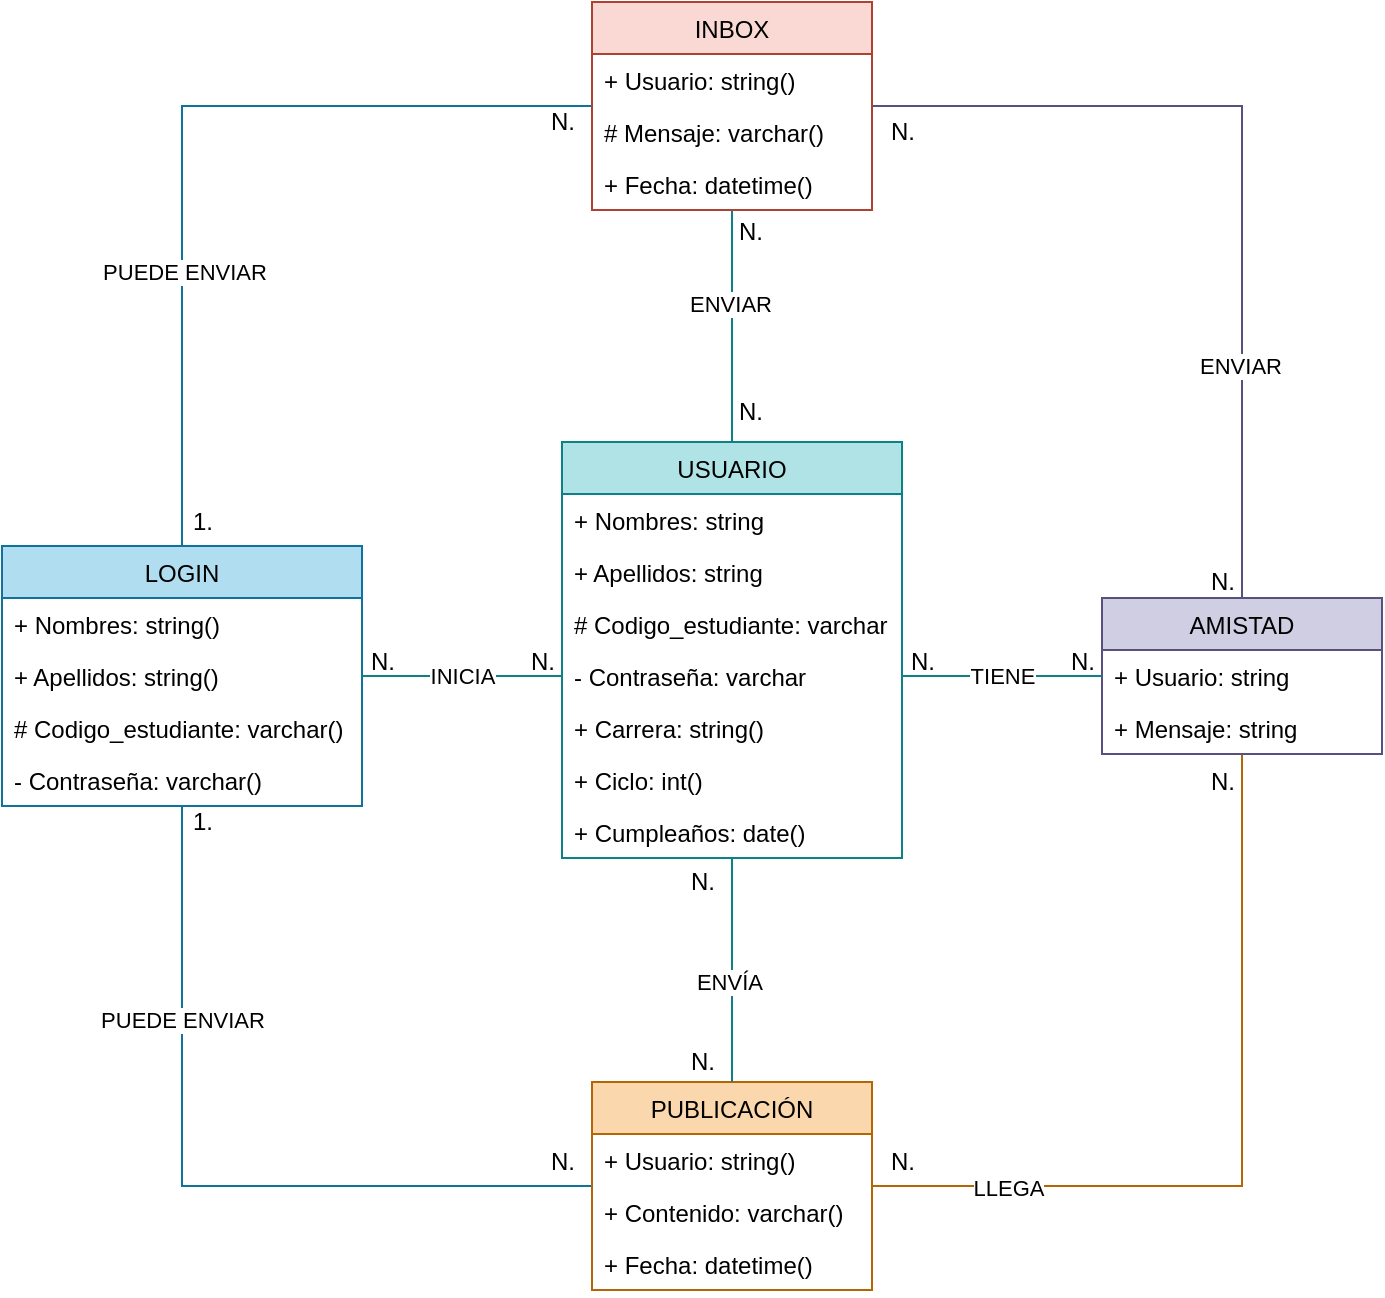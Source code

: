 <mxfile version="20.3.0" type="device"><diagram id="uD5czxxgIUIxxD2ygPVy" name="Página-1"><mxGraphModel dx="981" dy="591" grid="1" gridSize="10" guides="1" tooltips="1" connect="1" arrows="1" fold="1" page="1" pageScale="1" pageWidth="827" pageHeight="1169" math="0" shadow="0"><root><mxCell id="0"/><mxCell id="1" parent="0"/><mxCell id="8iN7fMAfo6kfLDyyrQxy-49" style="edgeStyle=orthogonalEdgeStyle;rounded=0;orthogonalLoop=1;jettySize=auto;html=1;endArrow=none;endFill=0;fillColor=#b1ddf0;strokeColor=#10739e;" edge="1" parent="1" source="8iN7fMAfo6kfLDyyrQxy-2" target="8iN7fMAfo6kfLDyyrQxy-6"><mxGeometry relative="1" as="geometry"><Array as="points"><mxPoint x="130" y="772"/></Array></mxGeometry></mxCell><mxCell id="8iN7fMAfo6kfLDyyrQxy-69" value="PUEDE ENVIAR" style="edgeLabel;html=1;align=center;verticalAlign=middle;resizable=0;points=[];" vertex="1" connectable="0" parent="8iN7fMAfo6kfLDyyrQxy-49"><mxGeometry x="-0.462" relative="1" as="geometry"><mxPoint as="offset"/></mxGeometry></mxCell><mxCell id="8iN7fMAfo6kfLDyyrQxy-2" value="LOGIN" style="swimlane;fontStyle=0;childLayout=stackLayout;horizontal=1;startSize=26;fillColor=#b1ddf0;horizontalStack=0;resizeParent=1;resizeParentMax=0;resizeLast=0;collapsible=1;marginBottom=0;strokeColor=#10739e;" vertex="1" parent="1"><mxGeometry x="40" y="452" width="180" height="130" as="geometry"><mxRectangle x="40" y="80" width="70" height="30" as="alternateBounds"/></mxGeometry></mxCell><mxCell id="8iN7fMAfo6kfLDyyrQxy-3" value="+ Nombres: string()" style="text;strokeColor=none;fillColor=none;align=left;verticalAlign=top;spacingLeft=4;spacingRight=4;overflow=hidden;rotatable=0;points=[[0,0.5],[1,0.5]];portConstraint=eastwest;" vertex="1" parent="8iN7fMAfo6kfLDyyrQxy-2"><mxGeometry y="26" width="180" height="26" as="geometry"/></mxCell><mxCell id="8iN7fMAfo6kfLDyyrQxy-4" value="+ Apellidos: string()" style="text;strokeColor=none;fillColor=none;align=left;verticalAlign=top;spacingLeft=4;spacingRight=4;overflow=hidden;rotatable=0;points=[[0,0.5],[1,0.5]];portConstraint=eastwest;" vertex="1" parent="8iN7fMAfo6kfLDyyrQxy-2"><mxGeometry y="52" width="180" height="26" as="geometry"/></mxCell><mxCell id="8iN7fMAfo6kfLDyyrQxy-42" value="# Codigo_estudiante: varchar()" style="text;strokeColor=none;fillColor=none;align=left;verticalAlign=top;spacingLeft=4;spacingRight=4;overflow=hidden;rotatable=0;points=[[0,0.5],[1,0.5]];portConstraint=eastwest;" vertex="1" parent="8iN7fMAfo6kfLDyyrQxy-2"><mxGeometry y="78" width="180" height="26" as="geometry"/></mxCell><mxCell id="8iN7fMAfo6kfLDyyrQxy-5" value="- Contraseña: varchar()" style="text;strokeColor=none;fillColor=none;align=left;verticalAlign=top;spacingLeft=4;spacingRight=4;overflow=hidden;rotatable=0;points=[[0,0.5],[1,0.5]];portConstraint=eastwest;" vertex="1" parent="8iN7fMAfo6kfLDyyrQxy-2"><mxGeometry y="104" width="180" height="26" as="geometry"/></mxCell><mxCell id="8iN7fMAfo6kfLDyyrQxy-50" style="edgeStyle=orthogonalEdgeStyle;rounded=0;orthogonalLoop=1;jettySize=auto;html=1;endArrow=none;endFill=0;fillColor=#fad7ac;strokeColor=#b46504;" edge="1" parent="1" source="8iN7fMAfo6kfLDyyrQxy-6" target="8iN7fMAfo6kfLDyyrQxy-10"><mxGeometry relative="1" as="geometry"/></mxCell><mxCell id="8iN7fMAfo6kfLDyyrQxy-66" value="LLEGA" style="edgeLabel;html=1;align=center;verticalAlign=middle;resizable=0;points=[];" vertex="1" connectable="0" parent="8iN7fMAfo6kfLDyyrQxy-50"><mxGeometry x="-0.664" y="-1" relative="1" as="geometry"><mxPoint as="offset"/></mxGeometry></mxCell><mxCell id="8iN7fMAfo6kfLDyyrQxy-6" value="PUBLICACIÓN" style="swimlane;fontStyle=0;childLayout=stackLayout;horizontal=1;startSize=26;fillColor=#fad7ac;horizontalStack=0;resizeParent=1;resizeParentMax=0;resizeLast=0;collapsible=1;marginBottom=0;strokeColor=#b46504;" vertex="1" parent="1"><mxGeometry x="335" y="720" width="140" height="104" as="geometry"><mxRectangle x="320" y="360" width="90" height="30" as="alternateBounds"/></mxGeometry></mxCell><mxCell id="8iN7fMAfo6kfLDyyrQxy-9" value="+ Usuario: string()" style="text;strokeColor=none;fillColor=none;align=left;verticalAlign=top;spacingLeft=4;spacingRight=4;overflow=hidden;rotatable=0;points=[[0,0.5],[1,0.5]];portConstraint=eastwest;" vertex="1" parent="8iN7fMAfo6kfLDyyrQxy-6"><mxGeometry y="26" width="140" height="26" as="geometry"/></mxCell><mxCell id="8iN7fMAfo6kfLDyyrQxy-7" value="+ Contenido: varchar()" style="text;strokeColor=none;fillColor=none;align=left;verticalAlign=top;spacingLeft=4;spacingRight=4;overflow=hidden;rotatable=0;points=[[0,0.5],[1,0.5]];portConstraint=eastwest;" vertex="1" parent="8iN7fMAfo6kfLDyyrQxy-6"><mxGeometry y="52" width="140" height="26" as="geometry"/></mxCell><mxCell id="8iN7fMAfo6kfLDyyrQxy-8" value="+ Fecha: datetime()" style="text;strokeColor=none;fillColor=none;align=left;verticalAlign=top;spacingLeft=4;spacingRight=4;overflow=hidden;rotatable=0;points=[[0,0.5],[1,0.5]];portConstraint=eastwest;" vertex="1" parent="8iN7fMAfo6kfLDyyrQxy-6"><mxGeometry y="78" width="140" height="26" as="geometry"/></mxCell><mxCell id="8iN7fMAfo6kfLDyyrQxy-10" value="AMISTAD" style="swimlane;fontStyle=0;childLayout=stackLayout;horizontal=1;startSize=26;fillColor=#d0cee2;horizontalStack=0;resizeParent=1;resizeParentMax=0;resizeLast=0;collapsible=1;marginBottom=0;strokeColor=#56517e;" vertex="1" parent="1"><mxGeometry x="590" y="478" width="140" height="78" as="geometry"><mxRectangle x="600" y="280" width="80" height="30" as="alternateBounds"/></mxGeometry></mxCell><mxCell id="8iN7fMAfo6kfLDyyrQxy-11" value="+ Usuario: string" style="text;strokeColor=none;fillColor=none;align=left;verticalAlign=top;spacingLeft=4;spacingRight=4;overflow=hidden;rotatable=0;points=[[0,0.5],[1,0.5]];portConstraint=eastwest;" vertex="1" parent="8iN7fMAfo6kfLDyyrQxy-10"><mxGeometry y="26" width="140" height="26" as="geometry"/></mxCell><mxCell id="8iN7fMAfo6kfLDyyrQxy-12" value="+ Mensaje: string" style="text;strokeColor=none;fillColor=none;align=left;verticalAlign=top;spacingLeft=4;spacingRight=4;overflow=hidden;rotatable=0;points=[[0,0.5],[1,0.5]];portConstraint=eastwest;" vertex="1" parent="8iN7fMAfo6kfLDyyrQxy-10"><mxGeometry y="52" width="140" height="26" as="geometry"/></mxCell><mxCell id="8iN7fMAfo6kfLDyyrQxy-48" style="edgeStyle=orthogonalEdgeStyle;rounded=0;orthogonalLoop=1;jettySize=auto;html=1;endArrow=none;endFill=0;fillColor=#b0e3e6;strokeColor=#0e8088;" edge="1" parent="1" source="8iN7fMAfo6kfLDyyrQxy-14" target="8iN7fMAfo6kfLDyyrQxy-6"><mxGeometry relative="1" as="geometry"/></mxCell><mxCell id="8iN7fMAfo6kfLDyyrQxy-65" value="ENVÍA&amp;nbsp;" style="edgeLabel;html=1;align=center;verticalAlign=middle;resizable=0;points=[];" vertex="1" connectable="0" parent="8iN7fMAfo6kfLDyyrQxy-48"><mxGeometry x="-0.182" relative="1" as="geometry"><mxPoint y="16" as="offset"/></mxGeometry></mxCell><mxCell id="8iN7fMAfo6kfLDyyrQxy-75" style="edgeStyle=orthogonalEdgeStyle;rounded=0;orthogonalLoop=1;jettySize=auto;html=1;fontColor=#000000;endArrow=none;endFill=0;fillColor=#b0e3e6;strokeColor=#0e8088;" edge="1" parent="1" source="8iN7fMAfo6kfLDyyrQxy-14" target="8iN7fMAfo6kfLDyyrQxy-70"><mxGeometry relative="1" as="geometry"/></mxCell><mxCell id="8iN7fMAfo6kfLDyyrQxy-85" value="ENVIAR" style="edgeLabel;html=1;align=center;verticalAlign=middle;resizable=0;points=[];fontColor=#000000;" vertex="1" connectable="0" parent="8iN7fMAfo6kfLDyyrQxy-75"><mxGeometry x="0.2" y="1" relative="1" as="geometry"><mxPoint as="offset"/></mxGeometry></mxCell><mxCell id="8iN7fMAfo6kfLDyyrQxy-14" value="USUARIO" style="swimlane;fontStyle=0;childLayout=stackLayout;horizontal=1;startSize=26;fillColor=#b0e3e6;horizontalStack=0;resizeParent=1;resizeParentMax=0;resizeLast=0;collapsible=1;marginBottom=0;strokeColor=#0e8088;" vertex="1" parent="1"><mxGeometry x="320" y="400" width="170" height="208" as="geometry"><mxRectangle x="320" y="80" width="80" height="30" as="alternateBounds"/></mxGeometry></mxCell><mxCell id="8iN7fMAfo6kfLDyyrQxy-15" value="+ Nombres: string" style="text;strokeColor=none;fillColor=none;align=left;verticalAlign=top;spacingLeft=4;spacingRight=4;overflow=hidden;rotatable=0;points=[[0,0.5],[1,0.5]];portConstraint=eastwest;" vertex="1" parent="8iN7fMAfo6kfLDyyrQxy-14"><mxGeometry y="26" width="170" height="26" as="geometry"/></mxCell><mxCell id="8iN7fMAfo6kfLDyyrQxy-16" value="+ Apellidos: string" style="text;strokeColor=none;fillColor=none;align=left;verticalAlign=top;spacingLeft=4;spacingRight=4;overflow=hidden;rotatable=0;points=[[0,0.5],[1,0.5]];portConstraint=eastwest;" vertex="1" parent="8iN7fMAfo6kfLDyyrQxy-14"><mxGeometry y="52" width="170" height="26" as="geometry"/></mxCell><mxCell id="8iN7fMAfo6kfLDyyrQxy-41" value="# Codigo_estudiante: varchar" style="text;strokeColor=none;fillColor=none;align=left;verticalAlign=top;spacingLeft=4;spacingRight=4;overflow=hidden;rotatable=0;points=[[0,0.5],[1,0.5]];portConstraint=eastwest;" vertex="1" parent="8iN7fMAfo6kfLDyyrQxy-14"><mxGeometry y="78" width="170" height="26" as="geometry"/></mxCell><mxCell id="8iN7fMAfo6kfLDyyrQxy-17" value="- Contraseña: varchar" style="text;strokeColor=none;fillColor=none;align=left;verticalAlign=top;spacingLeft=4;spacingRight=4;overflow=hidden;rotatable=0;points=[[0,0.5],[1,0.5]];portConstraint=eastwest;" vertex="1" parent="8iN7fMAfo6kfLDyyrQxy-14"><mxGeometry y="104" width="170" height="26" as="geometry"/></mxCell><mxCell id="8iN7fMAfo6kfLDyyrQxy-39" value="+ Carrera: string()" style="text;strokeColor=none;fillColor=none;align=left;verticalAlign=top;spacingLeft=4;spacingRight=4;overflow=hidden;rotatable=0;points=[[0,0.5],[1,0.5]];portConstraint=eastwest;" vertex="1" parent="8iN7fMAfo6kfLDyyrQxy-14"><mxGeometry y="130" width="170" height="26" as="geometry"/></mxCell><mxCell id="8iN7fMAfo6kfLDyyrQxy-40" value="+ Ciclo: int()" style="text;strokeColor=none;fillColor=none;align=left;verticalAlign=top;spacingLeft=4;spacingRight=4;overflow=hidden;rotatable=0;points=[[0,0.5],[1,0.5]];portConstraint=eastwest;" vertex="1" parent="8iN7fMAfo6kfLDyyrQxy-14"><mxGeometry y="156" width="170" height="26" as="geometry"/></mxCell><mxCell id="8iN7fMAfo6kfLDyyrQxy-38" value="+ Cumpleaños: date()" style="text;strokeColor=none;fillColor=none;align=left;verticalAlign=top;spacingLeft=4;spacingRight=4;overflow=hidden;rotatable=0;points=[[0,0.5],[1,0.5]];portConstraint=eastwest;" vertex="1" parent="8iN7fMAfo6kfLDyyrQxy-14"><mxGeometry y="182" width="170" height="26" as="geometry"/></mxCell><mxCell id="8iN7fMAfo6kfLDyyrQxy-43" style="edgeStyle=orthogonalEdgeStyle;rounded=0;orthogonalLoop=1;jettySize=auto;html=1;exitX=0;exitY=0.5;exitDx=0;exitDy=0;endArrow=none;endFill=0;fillColor=#b0e3e6;strokeColor=#0e8088;" edge="1" parent="1" source="8iN7fMAfo6kfLDyyrQxy-17" target="8iN7fMAfo6kfLDyyrQxy-2"><mxGeometry relative="1" as="geometry"/></mxCell><mxCell id="8iN7fMAfo6kfLDyyrQxy-63" value="INICIA" style="edgeLabel;html=1;align=center;verticalAlign=middle;resizable=0;points=[];" vertex="1" connectable="0" parent="8iN7fMAfo6kfLDyyrQxy-43"><mxGeometry x="0.275" relative="1" as="geometry"><mxPoint x="13" as="offset"/></mxGeometry></mxCell><mxCell id="8iN7fMAfo6kfLDyyrQxy-44" style="edgeStyle=orthogonalEdgeStyle;rounded=0;orthogonalLoop=1;jettySize=auto;html=1;exitX=1;exitY=0.5;exitDx=0;exitDy=0;endArrow=none;endFill=0;fillColor=#b0e3e6;strokeColor=#0e8088;" edge="1" parent="1" source="8iN7fMAfo6kfLDyyrQxy-17" target="8iN7fMAfo6kfLDyyrQxy-10"><mxGeometry relative="1" as="geometry"/></mxCell><mxCell id="8iN7fMAfo6kfLDyyrQxy-64" value="TIENE" style="edgeLabel;html=1;align=center;verticalAlign=middle;resizable=0;points=[];" vertex="1" connectable="0" parent="8iN7fMAfo6kfLDyyrQxy-44"><mxGeometry x="-0.185" y="-2" relative="1" as="geometry"><mxPoint x="9" y="-2" as="offset"/></mxGeometry></mxCell><mxCell id="8iN7fMAfo6kfLDyyrQxy-52" value="N." style="text;html=1;align=center;verticalAlign=middle;resizable=0;points=[];autosize=1;strokeColor=none;fillColor=none;" vertex="1" parent="1"><mxGeometry x="290" y="495" width="40" height="30" as="geometry"/></mxCell><mxCell id="8iN7fMAfo6kfLDyyrQxy-53" value="N." style="text;html=1;align=center;verticalAlign=middle;resizable=0;points=[];autosize=1;strokeColor=none;fillColor=none;" vertex="1" parent="1"><mxGeometry x="210" y="495" width="40" height="30" as="geometry"/></mxCell><mxCell id="8iN7fMAfo6kfLDyyrQxy-54" value="N." style="text;html=1;align=center;verticalAlign=middle;resizable=0;points=[];autosize=1;strokeColor=none;fillColor=none;" vertex="1" parent="1"><mxGeometry x="370" y="605" width="40" height="30" as="geometry"/></mxCell><mxCell id="8iN7fMAfo6kfLDyyrQxy-55" value="N." style="text;html=1;align=center;verticalAlign=middle;resizable=0;points=[];autosize=1;strokeColor=none;fillColor=none;" vertex="1" parent="1"><mxGeometry x="370" y="695" width="40" height="30" as="geometry"/></mxCell><mxCell id="8iN7fMAfo6kfLDyyrQxy-56" value="N." style="text;html=1;align=center;verticalAlign=middle;resizable=0;points=[];autosize=1;strokeColor=none;fillColor=none;" vertex="1" parent="1"><mxGeometry x="480" y="495" width="40" height="30" as="geometry"/></mxCell><mxCell id="8iN7fMAfo6kfLDyyrQxy-57" value="N." style="text;html=1;align=center;verticalAlign=middle;resizable=0;points=[];autosize=1;strokeColor=none;fillColor=none;" vertex="1" parent="1"><mxGeometry x="560" y="495" width="40" height="30" as="geometry"/></mxCell><mxCell id="8iN7fMAfo6kfLDyyrQxy-58" value="N." style="text;html=1;align=center;verticalAlign=middle;resizable=0;points=[];autosize=1;strokeColor=none;fillColor=none;" vertex="1" parent="1"><mxGeometry x="630" y="555" width="40" height="30" as="geometry"/></mxCell><mxCell id="8iN7fMAfo6kfLDyyrQxy-59" value="N." style="text;html=1;align=center;verticalAlign=middle;resizable=0;points=[];autosize=1;strokeColor=none;fillColor=none;" vertex="1" parent="1"><mxGeometry x="470" y="745" width="40" height="30" as="geometry"/></mxCell><mxCell id="8iN7fMAfo6kfLDyyrQxy-67" value="1." style="text;html=1;align=center;verticalAlign=middle;resizable=0;points=[];autosize=1;strokeColor=none;fillColor=none;" vertex="1" parent="1"><mxGeometry x="125" y="575" width="30" height="30" as="geometry"/></mxCell><mxCell id="8iN7fMAfo6kfLDyyrQxy-68" value="N." style="text;html=1;align=center;verticalAlign=middle;resizable=0;points=[];autosize=1;strokeColor=none;fillColor=none;" vertex="1" parent="1"><mxGeometry x="300" y="745" width="40" height="30" as="geometry"/></mxCell><mxCell id="8iN7fMAfo6kfLDyyrQxy-76" style="edgeStyle=orthogonalEdgeStyle;rounded=0;orthogonalLoop=1;jettySize=auto;html=1;fontColor=#000000;endArrow=none;endFill=0;fillColor=#d0cee2;strokeColor=#56517e;" edge="1" parent="1" source="8iN7fMAfo6kfLDyyrQxy-70" target="8iN7fMAfo6kfLDyyrQxy-10"><mxGeometry relative="1" as="geometry"/></mxCell><mxCell id="8iN7fMAfo6kfLDyyrQxy-84" value="ENVIAR" style="edgeLabel;html=1;align=center;verticalAlign=middle;resizable=0;points=[];fontColor=#000000;" vertex="1" connectable="0" parent="8iN7fMAfo6kfLDyyrQxy-76"><mxGeometry x="0.459" y="-1" relative="1" as="geometry"><mxPoint as="offset"/></mxGeometry></mxCell><mxCell id="8iN7fMAfo6kfLDyyrQxy-77" style="edgeStyle=orthogonalEdgeStyle;rounded=0;orthogonalLoop=1;jettySize=auto;html=1;fontColor=#000000;endArrow=none;endFill=0;fillColor=#b1ddf0;strokeColor=#10739e;" edge="1" parent="1" source="8iN7fMAfo6kfLDyyrQxy-70" target="8iN7fMAfo6kfLDyyrQxy-2"><mxGeometry relative="1" as="geometry"/></mxCell><mxCell id="8iN7fMAfo6kfLDyyrQxy-86" value="PUEDE ENVIAR" style="edgeLabel;html=1;align=center;verticalAlign=middle;resizable=0;points=[];fontColor=#000000;" vertex="1" connectable="0" parent="8iN7fMAfo6kfLDyyrQxy-77"><mxGeometry x="0.356" y="1" relative="1" as="geometry"><mxPoint as="offset"/></mxGeometry></mxCell><mxCell id="8iN7fMAfo6kfLDyyrQxy-70" value="INBOX" style="swimlane;fontStyle=0;childLayout=stackLayout;horizontal=1;startSize=26;fillColor=#fad9d5;horizontalStack=0;resizeParent=1;resizeParentMax=0;resizeLast=0;collapsible=1;marginBottom=0;strokeColor=#ae4132;" vertex="1" parent="1"><mxGeometry x="335" y="180" width="140" height="104" as="geometry"/></mxCell><mxCell id="8iN7fMAfo6kfLDyyrQxy-73" value="+ Usuario: string()" style="text;strokeColor=none;fillColor=none;align=left;verticalAlign=top;spacingLeft=4;spacingRight=4;overflow=hidden;rotatable=0;points=[[0,0.5],[1,0.5]];portConstraint=eastwest;fontColor=#000000;" vertex="1" parent="8iN7fMAfo6kfLDyyrQxy-70"><mxGeometry y="26" width="140" height="26" as="geometry"/></mxCell><mxCell id="8iN7fMAfo6kfLDyyrQxy-71" value="# Mensaje: varchar()" style="text;strokeColor=none;fillColor=none;align=left;verticalAlign=top;spacingLeft=4;spacingRight=4;overflow=hidden;rotatable=0;points=[[0,0.5],[1,0.5]];portConstraint=eastwest;fontColor=#000000;" vertex="1" parent="8iN7fMAfo6kfLDyyrQxy-70"><mxGeometry y="52" width="140" height="26" as="geometry"/></mxCell><mxCell id="8iN7fMAfo6kfLDyyrQxy-72" value="+ Fecha: datetime()" style="text;strokeColor=none;fillColor=none;align=left;verticalAlign=top;spacingLeft=4;spacingRight=4;overflow=hidden;rotatable=0;points=[[0,0.5],[1,0.5]];portConstraint=eastwest;fontColor=#000000;" vertex="1" parent="8iN7fMAfo6kfLDyyrQxy-70"><mxGeometry y="78" width="140" height="26" as="geometry"/></mxCell><mxCell id="8iN7fMAfo6kfLDyyrQxy-78" value="N." style="text;html=1;align=center;verticalAlign=middle;resizable=0;points=[];autosize=1;strokeColor=none;fillColor=none;fontColor=#000000;" vertex="1" parent="1"><mxGeometry x="630" y="455" width="40" height="30" as="geometry"/></mxCell><mxCell id="8iN7fMAfo6kfLDyyrQxy-79" value="N." style="text;html=1;align=center;verticalAlign=middle;resizable=0;points=[];autosize=1;strokeColor=none;fillColor=none;fontColor=#000000;" vertex="1" parent="1"><mxGeometry x="470" y="230" width="40" height="30" as="geometry"/></mxCell><mxCell id="8iN7fMAfo6kfLDyyrQxy-80" value="1." style="text;html=1;align=center;verticalAlign=middle;resizable=0;points=[];autosize=1;strokeColor=none;fillColor=none;fontColor=#000000;" vertex="1" parent="1"><mxGeometry x="125" y="425" width="30" height="30" as="geometry"/></mxCell><mxCell id="8iN7fMAfo6kfLDyyrQxy-81" value="N." style="text;html=1;align=center;verticalAlign=middle;resizable=0;points=[];autosize=1;strokeColor=none;fillColor=none;fontColor=#000000;" vertex="1" parent="1"><mxGeometry x="300" y="225" width="40" height="30" as="geometry"/></mxCell><mxCell id="8iN7fMAfo6kfLDyyrQxy-82" value="N." style="text;html=1;align=center;verticalAlign=middle;resizable=0;points=[];autosize=1;strokeColor=none;fillColor=none;fontColor=#000000;" vertex="1" parent="1"><mxGeometry x="394" y="370" width="40" height="30" as="geometry"/></mxCell><mxCell id="8iN7fMAfo6kfLDyyrQxy-83" value="N." style="text;html=1;align=center;verticalAlign=middle;resizable=0;points=[];autosize=1;strokeColor=none;fillColor=none;fontColor=#000000;" vertex="1" parent="1"><mxGeometry x="394" y="280" width="40" height="30" as="geometry"/></mxCell></root></mxGraphModel></diagram></mxfile>